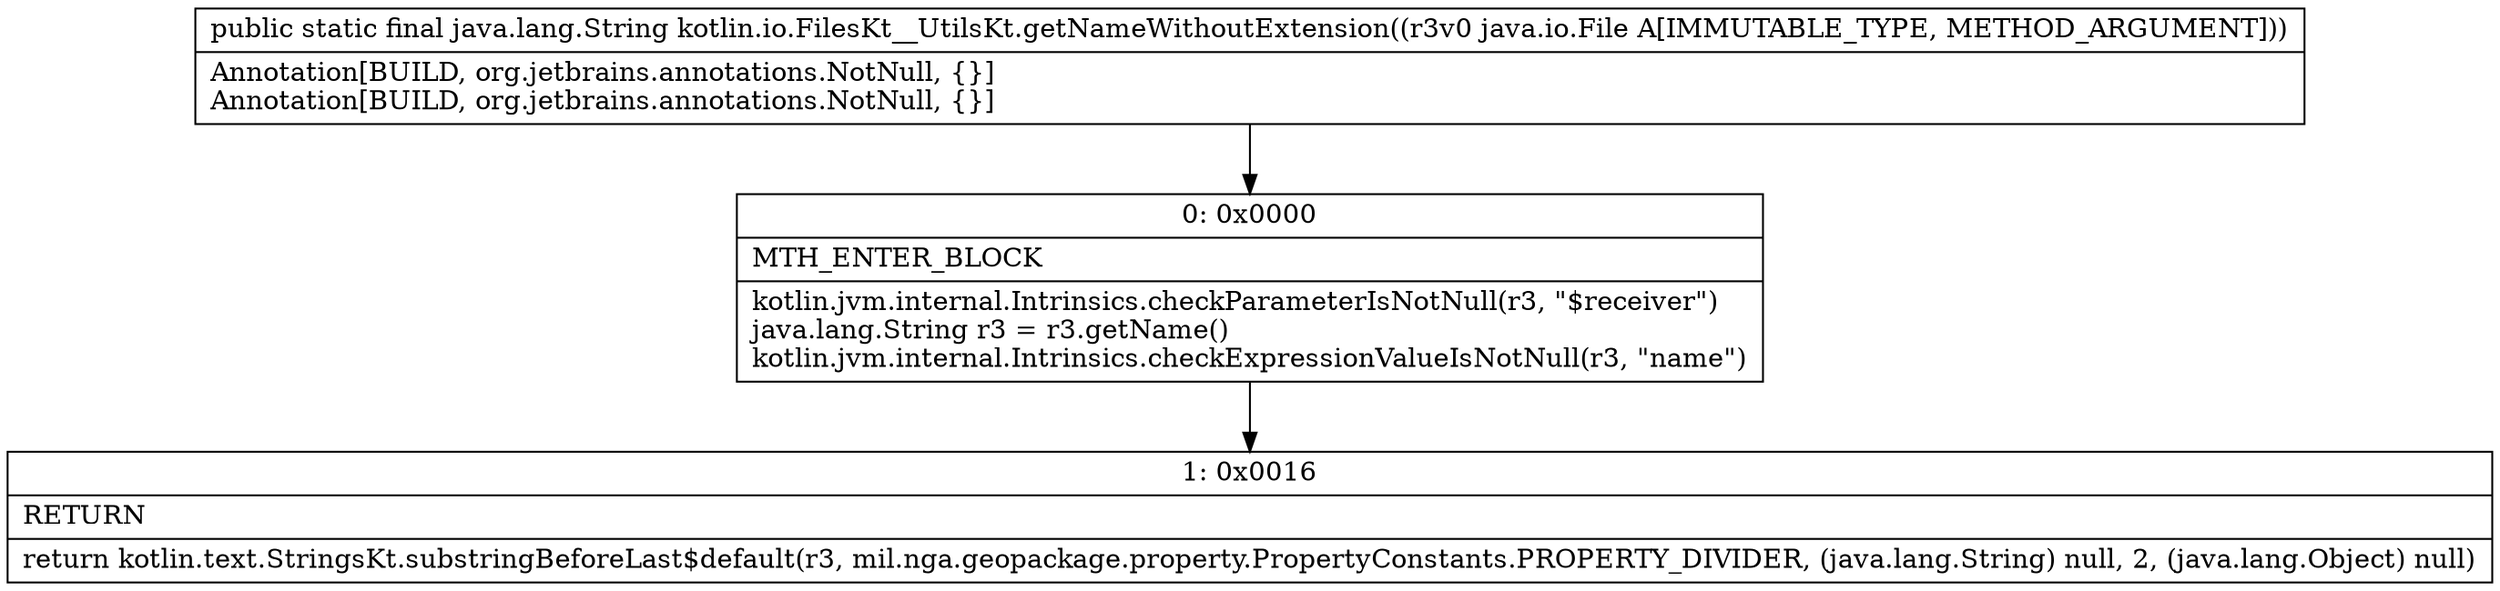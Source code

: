 digraph "CFG forkotlin.io.FilesKt__UtilsKt.getNameWithoutExtension(Ljava\/io\/File;)Ljava\/lang\/String;" {
Node_0 [shape=record,label="{0\:\ 0x0000|MTH_ENTER_BLOCK\l|kotlin.jvm.internal.Intrinsics.checkParameterIsNotNull(r3, \"$receiver\")\ljava.lang.String r3 = r3.getName()\lkotlin.jvm.internal.Intrinsics.checkExpressionValueIsNotNull(r3, \"name\")\l}"];
Node_1 [shape=record,label="{1\:\ 0x0016|RETURN\l|return kotlin.text.StringsKt.substringBeforeLast$default(r3, mil.nga.geopackage.property.PropertyConstants.PROPERTY_DIVIDER, (java.lang.String) null, 2, (java.lang.Object) null)\l}"];
MethodNode[shape=record,label="{public static final java.lang.String kotlin.io.FilesKt__UtilsKt.getNameWithoutExtension((r3v0 java.io.File A[IMMUTABLE_TYPE, METHOD_ARGUMENT]))  | Annotation[BUILD, org.jetbrains.annotations.NotNull, \{\}]\lAnnotation[BUILD, org.jetbrains.annotations.NotNull, \{\}]\l}"];
MethodNode -> Node_0;
Node_0 -> Node_1;
}

